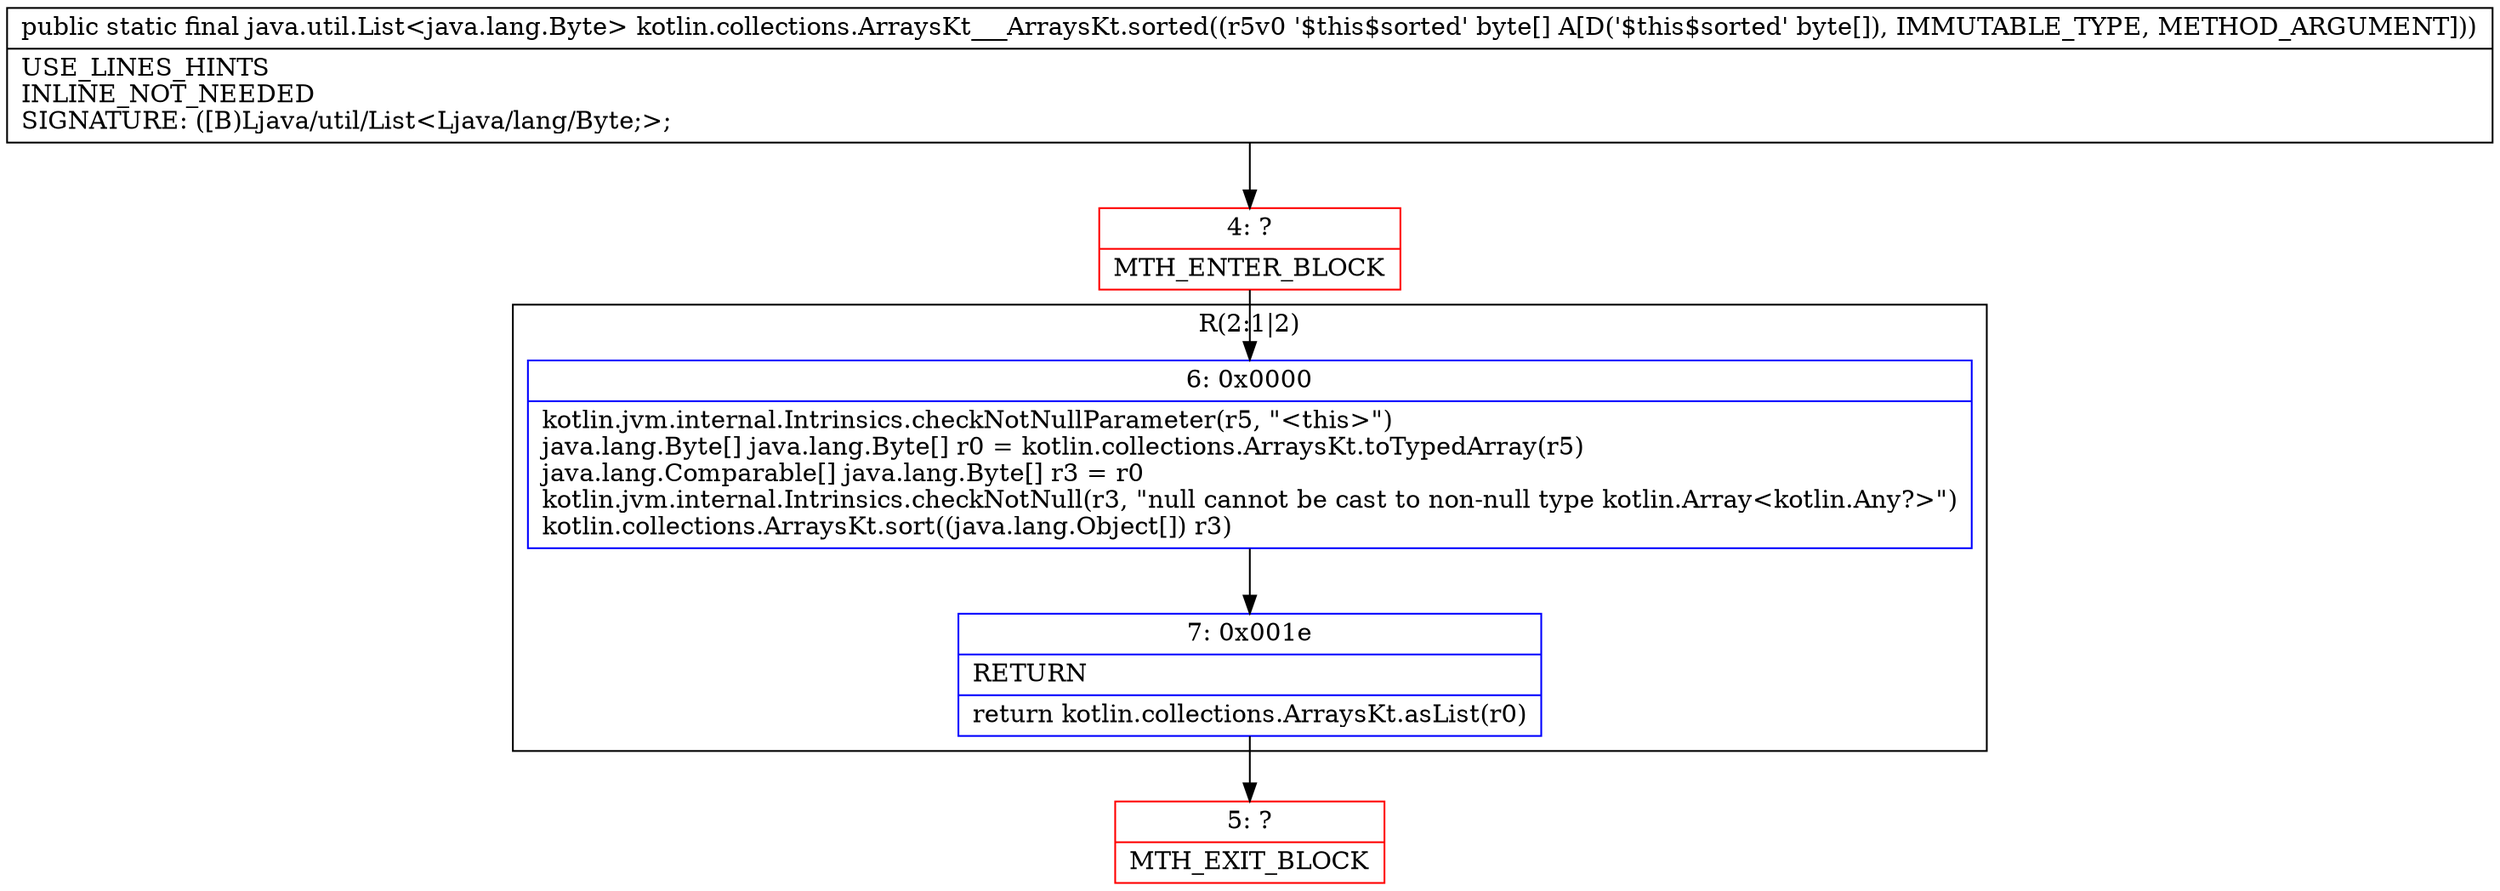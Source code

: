 digraph "CFG forkotlin.collections.ArraysKt___ArraysKt.sorted([B)Ljava\/util\/List;" {
subgraph cluster_Region_1157392998 {
label = "R(2:1|2)";
node [shape=record,color=blue];
Node_6 [shape=record,label="{6\:\ 0x0000|kotlin.jvm.internal.Intrinsics.checkNotNullParameter(r5, \"\<this\>\")\ljava.lang.Byte[] java.lang.Byte[] r0 = kotlin.collections.ArraysKt.toTypedArray(r5)\ljava.lang.Comparable[] java.lang.Byte[] r3 = r0\lkotlin.jvm.internal.Intrinsics.checkNotNull(r3, \"null cannot be cast to non\-null type kotlin.Array\<kotlin.Any?\>\")\lkotlin.collections.ArraysKt.sort((java.lang.Object[]) r3)\l}"];
Node_7 [shape=record,label="{7\:\ 0x001e|RETURN\l|return kotlin.collections.ArraysKt.asList(r0)\l}"];
}
Node_4 [shape=record,color=red,label="{4\:\ ?|MTH_ENTER_BLOCK\l}"];
Node_5 [shape=record,color=red,label="{5\:\ ?|MTH_EXIT_BLOCK\l}"];
MethodNode[shape=record,label="{public static final java.util.List\<java.lang.Byte\> kotlin.collections.ArraysKt___ArraysKt.sorted((r5v0 '$this$sorted' byte[] A[D('$this$sorted' byte[]), IMMUTABLE_TYPE, METHOD_ARGUMENT]))  | USE_LINES_HINTS\lINLINE_NOT_NEEDED\lSIGNATURE: ([B)Ljava\/util\/List\<Ljava\/lang\/Byte;\>;\l}"];
MethodNode -> Node_4;Node_6 -> Node_7;
Node_7 -> Node_5;
Node_4 -> Node_6;
}

